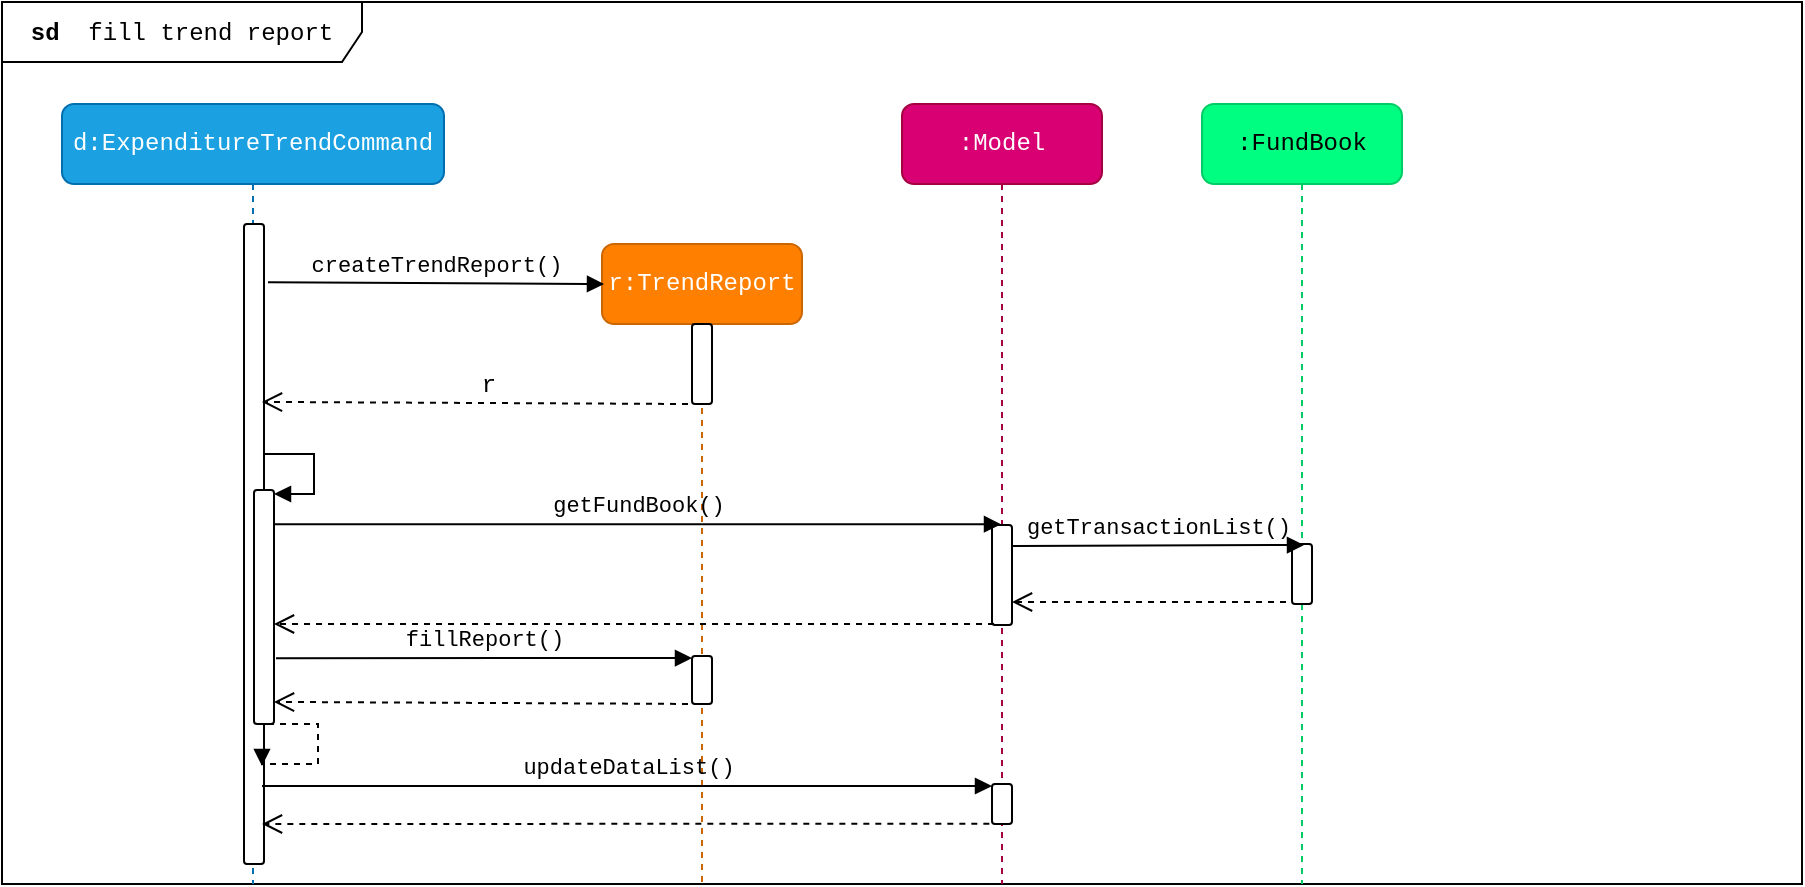 <mxfile version="12.2.3" type="google" pages="1"><diagram id="f_c4kT9MIktHHiU2JdsY" name="Page-1"><mxGraphModel dx="772" dy="386" grid="1" gridSize="10" guides="1" tooltips="1" connect="1" arrows="1" fold="1" page="1" pageScale="1" pageWidth="850" pageHeight="1100" math="0" shadow="0"><root><mxCell id="0"/><mxCell id="1" parent="0"/><mxCell id="lAFKInv3gpbGLQ7VZKK8-38" value="&lt;font face=&quot;Courier New&quot;&gt;&lt;b&gt;sd&lt;/b&gt;&amp;nbsp; fill trend report&lt;/font&gt;" style="shape=umlFrame;whiteSpace=wrap;html=1;width=180;height=30;" vertex="1" parent="1"><mxGeometry x="330" y="599" width="900" height="441" as="geometry"/></mxCell><mxCell id="lAFKInv3gpbGLQ7VZKK8-42" value="d:ExpenditureTrendCommand" style="shape=umlLifeline;perimeter=lifelinePerimeter;whiteSpace=wrap;html=1;container=1;collapsible=0;recursiveResize=0;outlineConnect=0;rounded=1;comic=0;fontFamily=Courier New;fillColor=#1ba1e2;strokeColor=#006EAF;fontColor=#ffffff;" vertex="1" parent="1"><mxGeometry x="360" y="650" width="191" height="390" as="geometry"/></mxCell><mxCell id="lAFKInv3gpbGLQ7VZKK8-81" value="" style="html=1;points=[];perimeter=orthogonalPerimeter;rounded=1;comic=0;fontFamily=Courier New;" vertex="1" parent="lAFKInv3gpbGLQ7VZKK8-42"><mxGeometry x="91" y="60" width="10" height="320" as="geometry"/></mxCell><mxCell id="lAFKInv3gpbGLQ7VZKK8-47" value="r:TrendReport" style="shape=umlLifeline;perimeter=lifelinePerimeter;whiteSpace=wrap;html=1;container=1;collapsible=0;recursiveResize=0;outlineConnect=0;rounded=1;comic=0;fontFamily=Courier New;fillColor=#FF8000;strokeColor=#CC6600;fontColor=#ffffff;size=40;perimeterSpacing=0;" vertex="1" parent="1"><mxGeometry x="630" y="720" width="100" height="320" as="geometry"/></mxCell><mxCell id="lAFKInv3gpbGLQ7VZKK8-55" value="" style="html=1;points=[];perimeter=orthogonalPerimeter;rounded=1;comic=0;fontFamily=Courier New;" vertex="1" parent="lAFKInv3gpbGLQ7VZKK8-47"><mxGeometry x="45" y="40" width="10" height="40" as="geometry"/></mxCell><mxCell id="lAFKInv3gpbGLQ7VZKK8-101" value="" style="html=1;points=[];perimeter=orthogonalPerimeter;rounded=1;comic=0;fontFamily=Courier New;" vertex="1" parent="lAFKInv3gpbGLQ7VZKK8-47"><mxGeometry x="45" y="206" width="10" height="24" as="geometry"/></mxCell><mxCell id="lAFKInv3gpbGLQ7VZKK8-54" value="createTrendReport()" style="html=1;verticalAlign=bottom;endArrow=block;fontFamily=Courier New;labelBackgroundColor=none;exitX=1.2;exitY=0.091;exitDx=0;exitDy=0;exitPerimeter=0;" edge="1" parent="1" source="lAFKInv3gpbGLQ7VZKK8-81"><mxGeometry width="80" relative="1" as="geometry"><mxPoint x="470" y="740" as="sourcePoint"/><mxPoint x="631" y="740" as="targetPoint"/></mxGeometry></mxCell><mxCell id="lAFKInv3gpbGLQ7VZKK8-56" value="" style="html=1;verticalAlign=bottom;endArrow=open;dashed=1;endSize=8;fontFamily=Courier New;entryX=0.9;entryY=0.278;entryDx=0;entryDy=0;entryPerimeter=0;" edge="1" parent="1" target="lAFKInv3gpbGLQ7VZKK8-81"><mxGeometry relative="1" as="geometry"><mxPoint x="673" y="800" as="sourcePoint"/><mxPoint x="470" y="800" as="targetPoint"/></mxGeometry></mxCell><mxCell id="lAFKInv3gpbGLQ7VZKK8-72" value="&lt;font face=&quot;Courier New&quot;&gt;r&lt;/font&gt;" style="text;html=1;resizable=0;points=[];align=center;verticalAlign=middle;labelBackgroundColor=#ffffff;" vertex="1" connectable="0" parent="lAFKInv3gpbGLQ7VZKK8-56"><mxGeometry x="-0.151" y="2" relative="1" as="geometry"><mxPoint x="-10" y="-12" as="offset"/></mxGeometry></mxCell><mxCell id="lAFKInv3gpbGLQ7VZKK8-76" value=":Model" style="shape=umlLifeline;perimeter=lifelinePerimeter;whiteSpace=wrap;html=1;container=1;collapsible=0;recursiveResize=0;outlineConnect=0;rounded=1;comic=0;fontFamily=Courier New;fillColor=#d80073;strokeColor=#A50040;fontColor=#ffffff;size=40;" vertex="1" parent="1"><mxGeometry x="780" y="650" width="100" height="390" as="geometry"/></mxCell><mxCell id="lAFKInv3gpbGLQ7VZKK8-77" value="" style="html=1;points=[];perimeter=orthogonalPerimeter;rounded=1;comic=0;fontFamily=Courier New;" vertex="1" parent="lAFKInv3gpbGLQ7VZKK8-76"><mxGeometry x="45" y="340" width="10" height="20" as="geometry"/></mxCell><mxCell id="lAFKInv3gpbGLQ7VZKK8-91" value="" style="html=1;points=[];perimeter=orthogonalPerimeter;rounded=1;comic=0;fontFamily=Courier New;" vertex="1" parent="lAFKInv3gpbGLQ7VZKK8-76"><mxGeometry x="45" y="210.5" width="10" height="50" as="geometry"/></mxCell><mxCell id="lAFKInv3gpbGLQ7VZKK8-78" value="updateDataList()" style="html=1;verticalAlign=bottom;endArrow=block;fontFamily=Courier New;entryX=0;entryY=0;entryDx=0;entryDy=0;entryPerimeter=0;labelBackgroundColor=none;" edge="1" parent="1"><mxGeometry width="80" relative="1" as="geometry"><mxPoint x="460" y="991" as="sourcePoint"/><mxPoint x="825" y="991" as="targetPoint"/></mxGeometry></mxCell><mxCell id="lAFKInv3gpbGLQ7VZKK8-79" value="" style="html=1;verticalAlign=bottom;endArrow=open;dashed=1;endSize=8;fontFamily=Courier New;exitX=0.067;exitY=1.017;exitDx=0;exitDy=0;exitPerimeter=0;" edge="1" parent="1"><mxGeometry relative="1" as="geometry"><mxPoint x="823.67" y="1009.84" as="sourcePoint"/><mxPoint x="460" y="1010" as="targetPoint"/></mxGeometry></mxCell><mxCell id="lAFKInv3gpbGLQ7VZKK8-84" value="" style="html=1;points=[];perimeter=orthogonalPerimeter;rounded=1;comic=0;fontFamily=Courier New;" vertex="1" parent="1"><mxGeometry x="456" y="843" width="10" height="117" as="geometry"/></mxCell><mxCell id="lAFKInv3gpbGLQ7VZKK8-87" value=":FundBook" style="shape=umlLifeline;perimeter=lifelinePerimeter;whiteSpace=wrap;html=1;container=1;collapsible=0;recursiveResize=0;outlineConnect=0;rounded=1;comic=0;fontFamily=Courier New;fillColor=#00FF80;strokeColor=#00CC66;size=40;" vertex="1" parent="1"><mxGeometry x="930" y="650" width="100" height="390" as="geometry"/></mxCell><mxCell id="lAFKInv3gpbGLQ7VZKK8-88" value="" style="html=1;points=[];perimeter=orthogonalPerimeter;rounded=1;comic=0;fontFamily=Courier New;" vertex="1" parent="lAFKInv3gpbGLQ7VZKK8-87"><mxGeometry x="45" y="220" width="10" height="30" as="geometry"/></mxCell><mxCell id="lAFKInv3gpbGLQ7VZKK8-89" value="getFundBook()" style="html=1;verticalAlign=bottom;endArrow=block;fontFamily=Courier New;labelBackgroundColor=none;exitX=1.2;exitY=0.091;exitDx=0;exitDy=0;exitPerimeter=0;" edge="1" parent="1" target="lAFKInv3gpbGLQ7VZKK8-76"><mxGeometry width="80" relative="1" as="geometry"><mxPoint x="466" y="860.12" as="sourcePoint"/><mxPoint x="634" y="861" as="targetPoint"/></mxGeometry></mxCell><mxCell id="lAFKInv3gpbGLQ7VZKK8-90" value="getTransactionList()" style="html=1;verticalAlign=bottom;endArrow=block;fontFamily=Courier New;labelBackgroundColor=none;exitX=0.9;exitY=0.19;exitDx=0;exitDy=0;exitPerimeter=0;" edge="1" parent="1"><mxGeometry width="80" relative="1" as="geometry"><mxPoint x="835" y="871" as="sourcePoint"/><mxPoint x="981" y="870.5" as="targetPoint"/></mxGeometry></mxCell><mxCell id="lAFKInv3gpbGLQ7VZKK8-92" value="" style="html=1;verticalAlign=bottom;endArrow=open;dashed=1;endSize=8;fontFamily=Courier New;entryX=1;entryY=0.77;entryDx=0;entryDy=0;entryPerimeter=0;" edge="1" parent="1" target="lAFKInv3gpbGLQ7VZKK8-91"><mxGeometry relative="1" as="geometry"><mxPoint x="972" y="899" as="sourcePoint"/><mxPoint x="835" y="900" as="targetPoint"/></mxGeometry></mxCell><mxCell id="lAFKInv3gpbGLQ7VZKK8-96" value="" style="html=1;verticalAlign=bottom;endArrow=open;dashed=1;endSize=8;fontFamily=Courier New;" edge="1" parent="1" target="lAFKInv3gpbGLQ7VZKK8-84"><mxGeometry relative="1" as="geometry"><mxPoint x="826" y="910" as="sourcePoint"/><mxPoint x="689" y="910" as="targetPoint"/></mxGeometry></mxCell><mxCell id="lAFKInv3gpbGLQ7VZKK8-102" value="fillReport()" style="html=1;verticalAlign=bottom;endArrow=block;fontFamily=Courier New;labelBackgroundColor=none;exitX=1.2;exitY=0.091;exitDx=0;exitDy=0;exitPerimeter=0;entryX=0;entryY=0.1;entryDx=0;entryDy=0;entryPerimeter=0;" edge="1" parent="1"><mxGeometry width="80" relative="1" as="geometry"><mxPoint x="467" y="927.12" as="sourcePoint"/><mxPoint x="675" y="927" as="targetPoint"/></mxGeometry></mxCell><mxCell id="lAFKInv3gpbGLQ7VZKK8-103" value="" style="html=1;verticalAlign=bottom;endArrow=open;dashed=1;endSize=8;fontFamily=Courier New;entryX=0.9;entryY=0.278;entryDx=0;entryDy=0;entryPerimeter=0;" edge="1" parent="1"><mxGeometry relative="1" as="geometry"><mxPoint x="679" y="950" as="sourcePoint"/><mxPoint x="466" y="948.96" as="targetPoint"/></mxGeometry></mxCell><mxCell id="lAFKInv3gpbGLQ7VZKK8-105" value="" style="edgeStyle=orthogonalEdgeStyle;html=1;align=left;spacingLeft=2;endArrow=block;rounded=0;entryX=1;entryY=0;strokeColor=#000000;fontFamily=Courier New;fillColor=#ffe6cc;" edge="1" parent="1"><mxGeometry x="1" y="511" relative="1" as="geometry"><mxPoint x="461" y="825" as="sourcePoint"/><Array as="points"><mxPoint x="486" y="825"/></Array><mxPoint x="-138" y="-19" as="offset"/><mxPoint x="466" y="845" as="targetPoint"/></mxGeometry></mxCell><mxCell id="lAFKInv3gpbGLQ7VZKK8-106" value="" style="edgeStyle=orthogonalEdgeStyle;html=1;align=left;spacingLeft=2;endArrow=block;rounded=0;entryX=1.2;entryY=0.847;strokeColor=#000000;fontFamily=Courier New;fillColor=#ffe6cc;entryDx=0;entryDy=0;entryPerimeter=0;dashed=1;" edge="1" parent="1"><mxGeometry x="1" y="511" relative="1" as="geometry"><mxPoint x="463" y="960" as="sourcePoint"/><Array as="points"><mxPoint x="488" y="960"/><mxPoint x="488" y="980"/></Array><mxPoint x="-138" y="-19" as="offset"/><mxPoint x="460" y="981" as="targetPoint"/></mxGeometry></mxCell></root></mxGraphModel></diagram></mxfile>
